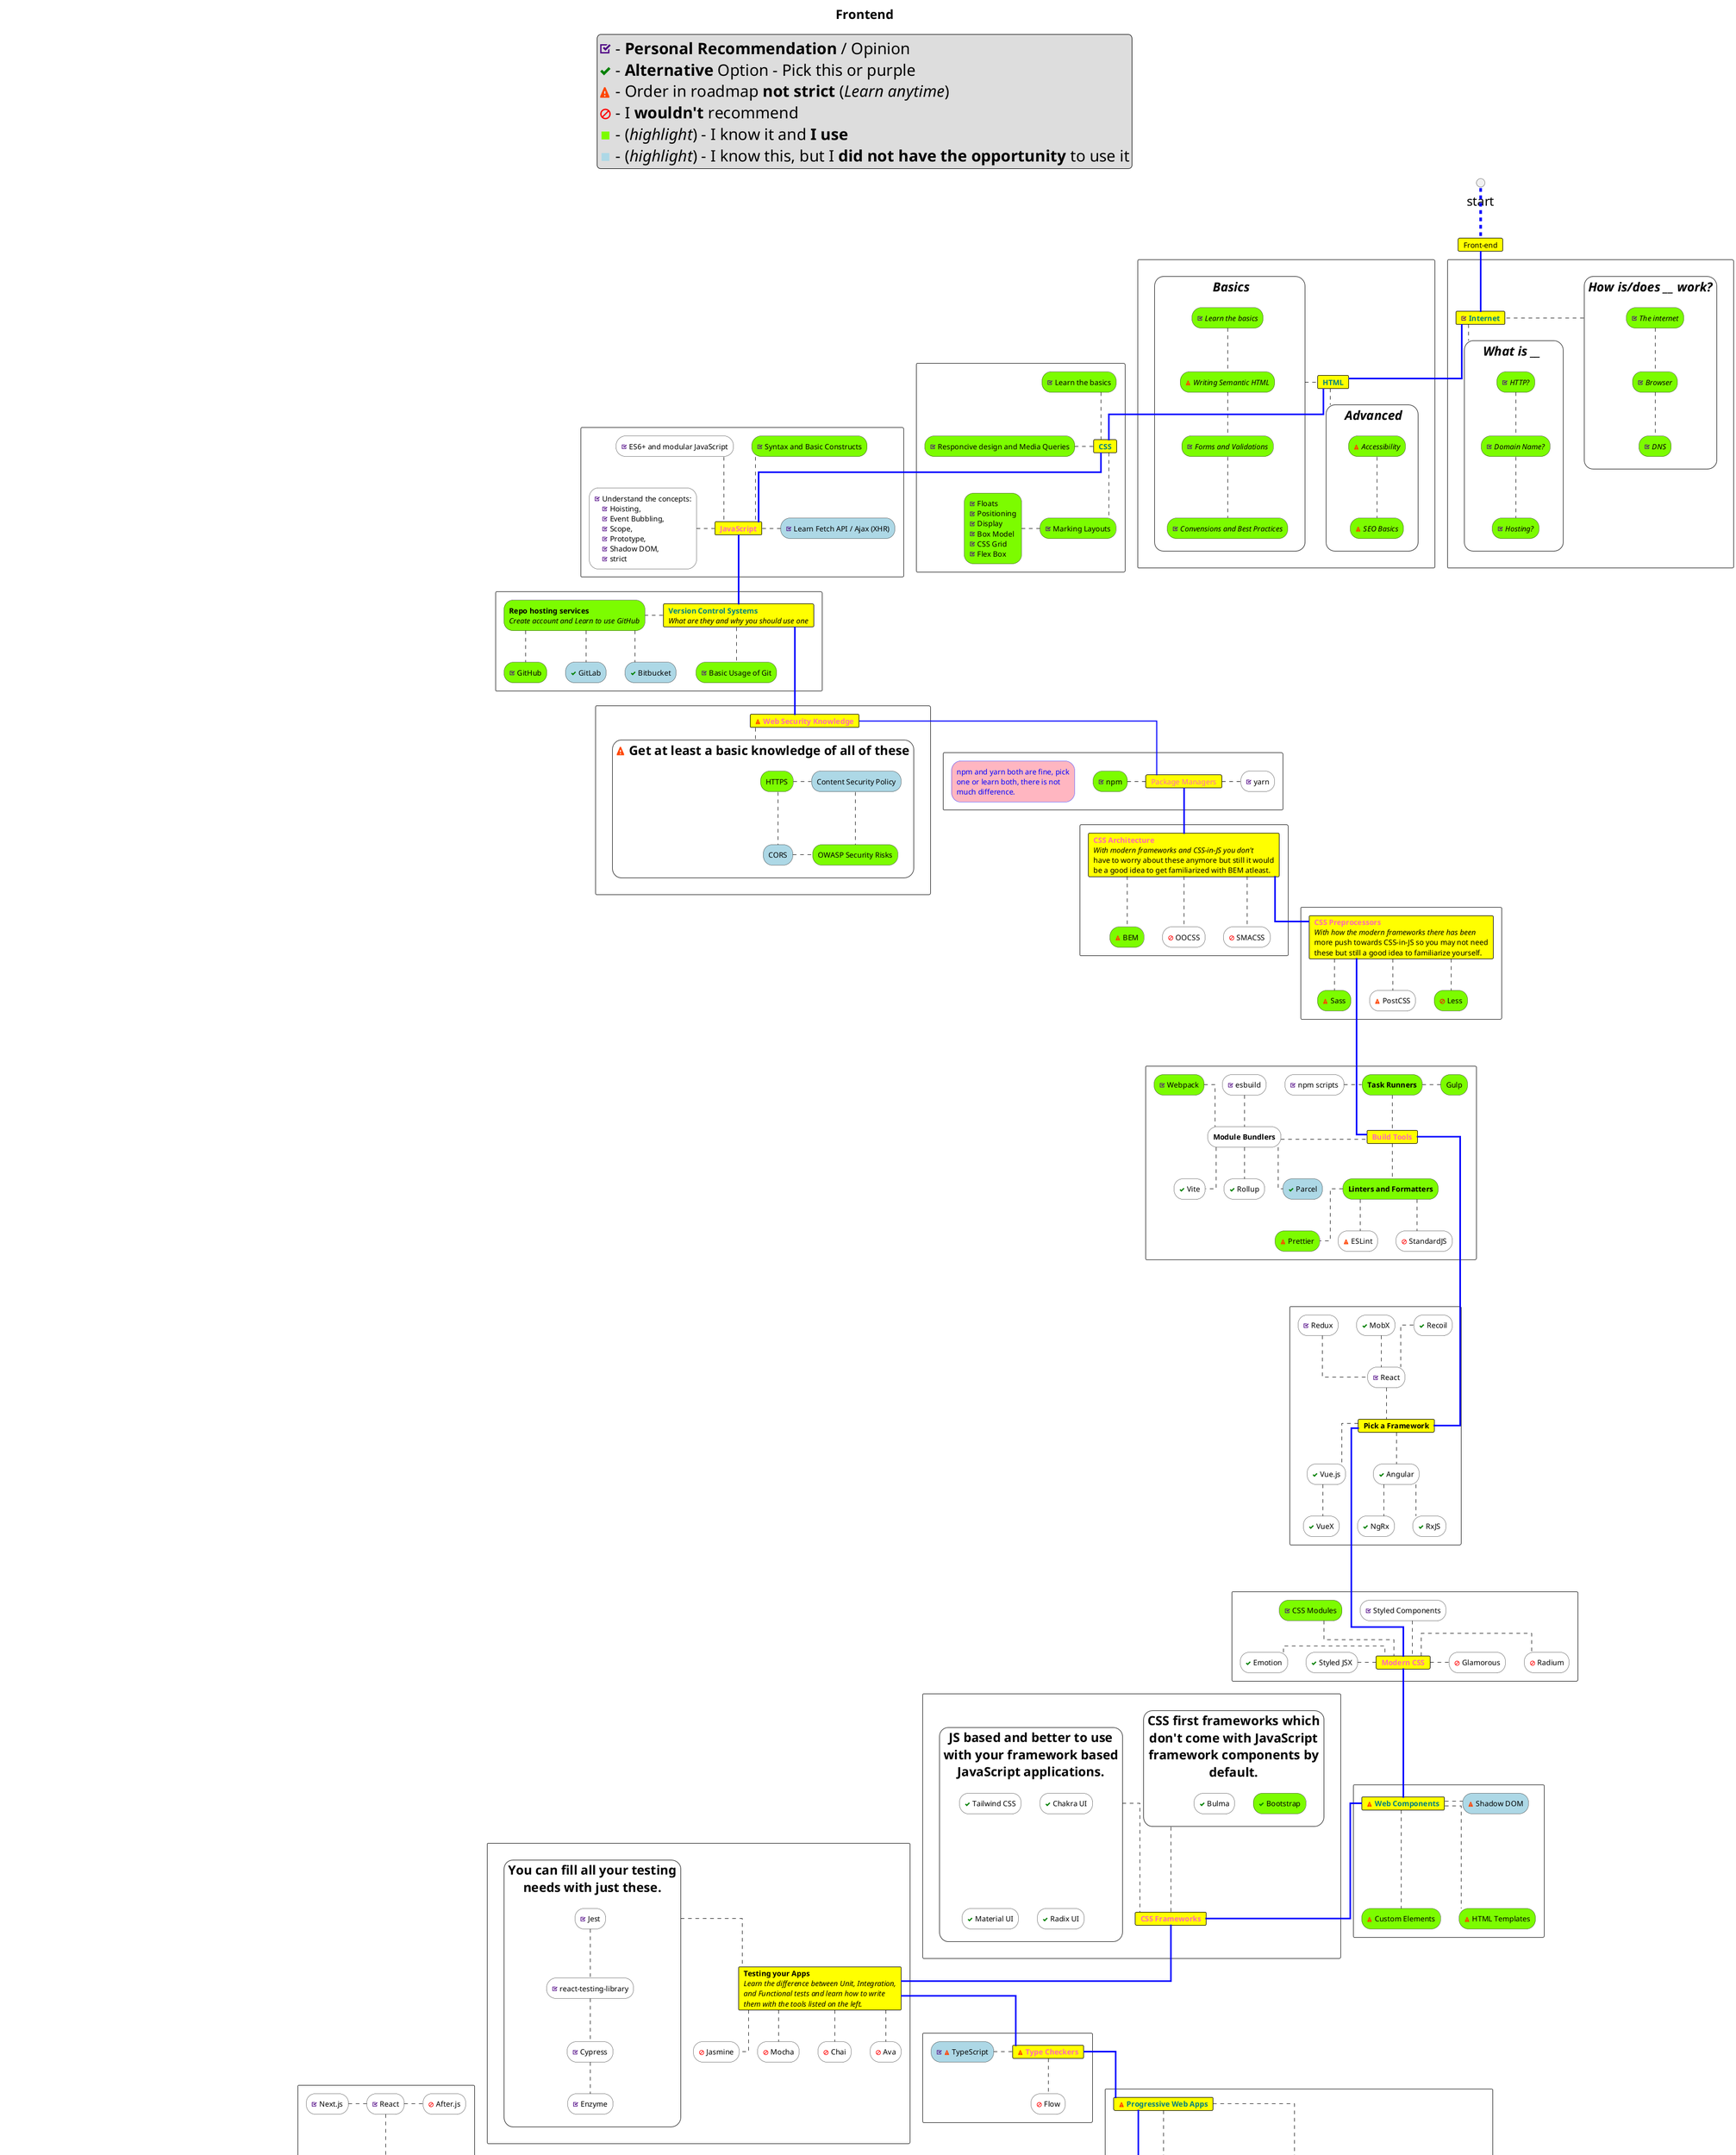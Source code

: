 @startuml hard_skills

title "Frontend"

'left to right direction
'scale 1600 width

<style>
    title {
        FontSize 24
        FontColor black
    }
    legend {
        FontSize 30
        FontColor black
    }
    card {
        BackGroundColor #Yellow
        LineThickness 1
        LineColor black
    }
    rectangle {
        BackgroundColor none
        Padding-left 10
    }
</style>

skinparam linetype polyline
skinparam linetype ortho
skinparam componentStyle rectangle
skinparam rectangle {
    roundCorner 35
}

/'salt
{+
    Password | "**** "
    [Cancel] | [ OK ]
}'/

legend top center
    <color:Indigo><&task></color> - <b>Personal Recommendation</b> / Opinion 
    <color:Green><&check></color> - <b>Alternative</b> Option - Pick this or purple
    <color:OrangeRed><&warning></color> - Order in roadmap <b>not strict</b> (<i>Learn anytime</i>)
    <color:Red><&ban></color> - I <b>wouldn't</b> recommend
    <color:LawnGreen><&media-stop></color> - (<i>highlight</i>) - I know it and <b>I use</b>
    <color:LightBlue><&media-stop></color> - (<i>highlight</i>) - I know this, but I <b>did not have the opportunity</b> to use it
end legend

card "Front-end" as FE

start -[#blue;dashed;thickness=5]- FE

component {
    card "<color:Indigo><&task></color> <b>Internet"                 as inet  #text:Teal

    rectangle "<i>What is __ " as inetw {
        rectangle "<color:Indigo><&task></color> <i>HTTP?"           as inetwp #LawnGreen
        rectangle "<color:Indigo><&task></color> <i>Domain Name?"    as inetwn #LawnGreen
        rectangle "<color:Indigo><&task></color> <i>Hosting?"        as inetwh #LawnGreen
    }
    rectangle "<i>How is/does __ work?" as ineth {
        rectangle "<color:Indigo><&task></color> <i>The internet"    as inethi #LawnGreen
        rectangle "<color:Indigo><&task></color> <i>Browser"         as inethb #LawnGreen
        rectangle "<color:Indigo><&task></color> <i>DNS"             as inethd #LawnGreen
    }
}
inetwp .. inetwn
inetwn .. inetwh

inethi .. inethb
inethb .. inethd

inet .. inetw
inet .l. ineth

FE -[#blue;thickness=3]- inet

component {
    card "<b>HTML"                                                                  as html  #text:Teal

    rectangle "<i> Basics" as htmlb {
        rectangle "<color:Indigo><&task></color> <i>Learn the basics"               as htmlbb #LawnGreen
        rectangle "<color:OrangeRed><&warning></color> <i>Writing Semantic HTML"    as htmlbw #LawnGreen
        rectangle "<color:Indigo><&task></color> <i>Forms and Validations"          as htmlbf #LawnGreen
        rectangle "<color:Indigo><&task></color> <i>Convensions and Best Practices" as htmlbc #LawnGreen
    }
    rectangle "<i> Advanced" as htmla {
        rectangle "<color:OrangeRed><&warning></color> <i>Accessibility"            as htmlaa #LawnGreen
        rectangle "<color:OrangeRed><&warning></color> <i>SEO Basics"               as htmlas #LawnGreen
    }
}
htmlbb .. htmlbw
htmlbw .. htmlbf
htmlbf .. htmlbc

htmlaa .. htmlas

html .u. htmlb
html .. htmla

inet -[#blue;thickness=3]- html

component {
    card "<b>CSS"                                                                 as css  #text:Teal

    rectangle "<color:Indigo><&task></color> Learn the basics"                    as cssb #LawnGreen

    rectangle "<color:Indigo><&task></color> Marking Layouts"                     as cssm #LawnGreen
        rectangle "\
<color:Indigo><&task></color> Floats\n\
<color:Indigo><&task></color> Positioning\n\
<color:Indigo><&task></color> Display\n\
<color:Indigo><&task></color> Box Model\n\
<color:Indigo><&task></color> CSS Grid\n\
<color:Indigo><&task></color> Flex Box"                                           as cssme #LawnGreen
    rectangle "<color:Indigo><&task></color> Responcive design and Media Queries" as cssr #LawnGreen
}
css  .u. cssb
css  .. cssm
css  .l. cssr
cssm .l. cssme

html -[#blue;thickness=3]- css

component {
    card "<b>JavaScript"                                                          as js  #text:HotPink

    rectangle "<color:Indigo><&task></color> Syntax and Basic Constructs"         as jsb #LawnGreen
    rectangle "<color:Indigo><&task></color> Learn DOM Manipulation"              as jsm #LawnGreen
    rectangle "<color:Indigo><&task></color> Learn Fetch API / Ajax (XHR)"        as jse #LightBlue
    rectangle "<color:Indigo><&task></color> ES6+ and modular JavaScript"         as jsm
    rectangle "\
<color:Indigo><&task></color> Understand the concepts:\n\
    <color:Indigo><&task></color> Hoisting,\n\
    <color:Indigo><&task></color> Event Bubbling,\n\
    <color:Indigo><&task></color> Scope,\n\
    <color:Indigo><&task></color> Prototype,\n\
    <color:Indigo><&task></color> Shadow DOM,\n\
    <color:Indigo><&task></color> strict"                                         as jsu
}
js .u. jsb
js .u. jsm
js .r. jse

js .l. jsu

css -[#blue;thickness=3]- js

component {
    card "<b><color:Teal>Version Control Systems\n\
<i>What are they and why you should use one"                     as vers
    rectangle "<color:Indigo><&task></color> Basic Usage of Git" as versu #LawnGreen
    rectangle "<b>Repo hosting services\n\
<i>Create account and Learn to use GitHub"                       as rpo   #LawnGreen
        rectangle "<color:Indigo><&task></color> GitHub"         as rpoh  #LawnGreen
        rectangle "<color:Green><&check></color> GitLab"         as rpol  #LightBlue
        rectangle "<color:Green><&check></color> Bitbucket"      as rpob  #LightBlue
}
vers .. versu

vers .r. rpo
rpoh .u. rpo
rpol .u. rpo
rpob .u. rpo

js -[#blue;thickness=3]- vers

component {
    card "<color:OrangeRed><&warning></color> <b>Web Security Knowledge" as sec    #text:HotPink
        rectangle "\
<color:OrangeRed><&warning></color> \
Get at least a basic knowledge of all of these"                          as secr {
        rectangle "CORS"                                                 as secrc  #LightBlue
        rectangle "HTTPS"                                                as secrh  #LawnGreen
        rectangle "Content Security Policy"                              as secrp  #LightBlue
        rectangle "OWASP Security Risks"                                 as secrq  #LawnGreen
    }
}
sec .. secr

secrc .u. secrh
secrh .r. secrp
secrp ..  secrq
secrq .l. secrc

vers -[#blue;thickness=3]-- sec


component {
    card "Package Managers"                        as mng  #text:HotPink

    rectangle "<color:Indigo><&task></color> npm"  as mngn #LawnGreen
    rectangle "<color:Indigo><&task></color> yarn" as mngy

    rectangle "npm and yarn both are fine, pick\n\
one or learn both, there is not\n\
much difference."                                  as mngd #LightPink;line:blue;text:blue
}
mng  .left. mngn  #black;line.dashed
mngy .left. mng   #black;line.dashed

sec -down- mng   #blue;line.bold /'thickness=3'/

component {
     card "<b><color:HotPink>CSS Architecture\n<i>\
With modern frameworks and CSS-in-JS you don't\n\
have to worry about these anymore but still it would\n\
be a good idea to get familiarized with BEM atleast."        as caka

     rectangle "<color:OrangeRed><&warning></color> BEM"     as cakab #LawnGreen
     rectangle "<color:Red><&ban></color> OOCSS"             as cakao
     rectangle "<color:Red><&ban></color> SMACSS"            as cakas
}
caka .. cakab
caka .. cakao
caka .. cakas

mng -[#blue;thickness=3]- caka

component {
     card "<b><color:HotPink>CSS Preprocessors\n<i>\
With how the modern frameworks there has been\n\
more push towards CSS-in-JS so you may not need\n\
these but still a good idea to familiarize yourself."        as cakp

     rectangle "<color:OrangeRed><&warning></color> Sass"    as cakps #LawnGreen
     rectangle "<color:OrangeRed><&warning></color> PostCSS" as cakpp
     rectangle "<color:Red><&ban></color> Less"              as cakpl #LawnGreen
}
cakp .. cakps
cakp .. cakpp
cakp .. cakpl

caka -[#blue;thickness=3]- cakp

component {
    card "<b>Build Tools"                                        as bt   #text:HotPink

    rectangle "<b>Task Runners"                                  as btt  #LawnGreen
        rectangle "<color:Indigo><&task></color> npm scripts"    as bttn
        rectangle "Gulp"                                         as bttg #LawnGreen
    rectangle "<b>Module Bundlers"                               as btm
        rectangle "<color:Indigo><&task></color> Webpack"        as btmw #LawnGreen
        rectangle "<color:Indigo><&task></color> esbuild"        as btme
        rectangle "<color:Green><&check></color> Rollup"         as btmr
        rectangle "<color:Green><&check></color> Parcel"         as btmp #LightBlue
        rectangle "<color:Green><&check></color> Vite"           as btmv
    rectangle "<b>Linters and Formatters"                        as btl  #LawnGreen
        rectangle "<color:OrangeRed><&warning></color> Prettier" as btlp #LawnGreen
        rectangle "<color:OrangeRed><&warning></color> ESLint"   as btle
        rectangle "<color:Red><&ban></color> StandardJS"         as btls
}
btt .l. bttn
btt .r. bttg

btm .u. btmw
btm .u. btme
btm .. btmr
btm .. btmp
btm .. btmv

btl .. btlp
btl .. btle
btl .. btls

bt .u. btt
bt .l. btm
bt .. btl

cakp -[#blue;thickness=3]---- bt

component {
    card "<b>Pick a Framework"                            as pic

    rectangle "<color:Indigo><&task></color> React"       as picr
        rectangle "<color:Indigo><&task></color> Redux"   as picrr
        rectangle "<color:Green><&check></color> MobX"    as picrm
        rectangle "<color:Green><&check></color> Recoil"  as picrc
    rectangle "<color:Green><&check></color> Angular"     as pica
        rectangle "<color:Green><&check></color> RxJS"    as picar
        rectangle "<color:Green><&check></color> NgRx"    as pican
    rectangle "<color:Green><&check></color> Vue.js"      as picv
        rectangle "<color:Green><&check></color> VueX"    as picvx
}
picr .u. picrr
picr .u. picrm
picr .u. picrc

pica .. picar
pica .. pican

picv .. picvx

pic .u. picr
pic ..  pica
pic ..  picv

bt -[#blue;thickness=3]------ pic

component {
    card "<b>Modern CSS"                                        as cakm  #text:HotPink

    rectangle "<color:Indigo><&task></color> Styled Components" as cakms
    rectangle "<color:Indigo><&task></color> CSS Modules"       as cakmm #LawnGreen
    rectangle "<color:Green><&check></color> Styled JSX"        as cakmj
    rectangle "<color:Green><&check></color> Emotion"           as cakme
    rectangle "<color:Red><&ban></color> Radium"                as cakmr
    rectangle "<color:Red><&ban></color> Glamorous"             as cakmg
}
cakm .u. cakms
cakm .u. cakmm
cakm .l.  cakmj
cakm .l.  cakme
cakm .r.  cakmr
cakm .r.  cakmg

pic -[#blue;thickness=3]----- cakm

component {
    card "<color:OrangeRed><&warning></color> <b>Web Components"    as web  #text:Teal

    rectangle "<color:OrangeRed><&warning></color> HTML Templates"  as webh #LawnGreen
    rectangle "<color:OrangeRed><&warning></color> Custom Elements" as webc #LawnGreen
    rectangle "<color:OrangeRed><&warning></color> Shadow DOM"      as webs #LightBlue
}
web .. webh
web .. webc
web .r. webs

cakm -[#blue;thickness=3]- web

component {
    card "<b>CSS Frameworks"                                   as cakf  #text:HotPink

    rectangle "CSS first frameworks which\n\
don't come with JavaScript\n\
framework components by\n\
default."                                                      as cakff {
        rectangle "<color:Green><&check></color> Bootstrap"    as cakffb  #LawnGreen
        rectangle "<color:Green><&check></color> Bulma"        as cakffu
    }
    rectangle "JS based and better to use\n\
with your framework based\n\
JavaScript applications."                                      as cakfr {
        rectangle "<color:Green><&check></color> Tailwind CSS" as cakfrt
        rectangle "<color:Green><&check></color> Chakra UI"    as cakfrc
        rectangle "<color:Green><&check></color> Material UI"  as cakfrm
        rectangle "<color:Green><&check></color> Radix UI"     as cakfrr
    }
}
cakf .u. cakff
cakfr .. cakf

web -[#blue;thickness=3]- cakf

component {
    card "<b>Testing your Apps\n\
<i>Learn the difference between Unit, Integration,\n\
<i>and Functional tests and learn how to write\n\
<i>them with the tools listed on the left."                                 as tst

    rectangle "<color:Red><&ban></color> Mocha"                             as tstm
    rectangle "<color:Red><&ban></color> Chai"                              as tstc
    rectangle "<color:Red><&ban></color> Ava"                               as tsta
    rectangle "<color:Red><&ban></color> Jasmine"                           as tstj
    rectangle "You can fill all your testing\n\
needs with just these."                                                     as tste {
        rectangle "<color:Indigo><&task></color> Jest"                      as tstej
        rectangle "<color:Indigo><&task></color> react-testing-library"     as tster
        rectangle "<color:Indigo><&task></color> Cypress"                   as tstec
        rectangle "<color:Indigo><&task></color> Enzyme"                    as tstee
    }
}
tst .. tstm
tst .. tstc
tst .. tsta
tst .. tstj

tst .u. tste

tstej .. tster
tster .. tstec
tstec .. tstee

cakf -[#blue;thickness=3]- tst

component {
    card "<color:OrangeRed><&warning></color> <b>Type Checkers"                              as chk #text:HotPink

    rectangle "<color:Indigo><&task></color> <color:OrangeRed><&warning></color> TypeScript" as chkt #LightBlue
    rectangle "<color:Red><&ban></color> Flow"                                               as chkf
}
chk .l. chkt
chk .. chkf

tst -[#blue;thickness=3]- chk

component {
    card "<color:OrangeRed><&warning></color> <b>Progressive Web Apps" as pwa #text:Teal

    rectangle "<color:OrangeRed><&warning></color> \
Learn different Web\n\
APIs used in PWAs"                                                     as pwad {
        rectangle "Storage"                                            as pwadg #LightBlue
        rectangle "Web Sockets"                                        as pwadw #LawnGreen
        rectangle "Service Workers"                                    as pwads #LawnGreen
        rectangle "Location"                                           as pwadl #LightBlue
        rectangle "Notifications"                                      as pwadn #LightBlue
        rectangle "Device Orientation"                                 as pwadd #LightBlue
        rectangle "Payments"                                           as pwadp #LightBlue
        rectangle "Credentials"                                        as pwadc #LawnGreen
    }
    rectangle "<color:OrangeRed><&warning></color> \
Calculating, Measuring\n\
and improving performance"                                             as pwam {
         rectangle "PRPL Pattern"                                      as pwamp
         rectangle "RAIL Model"                                        as pwamr
         rectangle "Performance Metrics"                               as pwamm #LightBlue
         rectangle "Using Lighthouse"                                  as pwaml
         rectangle "Using DevTools"                                    as pwamd #LightBlue
    }
}
pwadg .. pwadw
pwadw .. pwads
pwads .. pwadl
pwadl .. pwadn
pwadn .. pwadd
pwadd .. pwadp
pwadp .. pwadc

pwamp .. pwamr
pwamr .. pwamm
pwamm .. pwaml
pwaml .. pwamd

pwa .. pwad
pwa .. pwam

chk -[#blue;thickness=3]- pwa

component {
    card "<color:OrangeRed><&warning></color> <b>Server Side Rendering (SSR)" as ssr

    rectangle "<color:Indigo><&task></color> React"                           as ssrr
    rectangle "<color:Indigo><&task></color> Next.js"                         as ssrrn
    rectangle "<color:Red><&ban></color> After.js"                            as ssrra

    rectangle "<color:Green><&check></color> Angular"                         as ssra
    rectangle "<color:Green><&check></color> Universal"                       as ssrau

    rectangle "<color:Green><&check></color> Vue.js"                          as ssrv
    rectangle "<color:Green><&check></color> Nuxt.js"                         as ssrvn
}
ssrr .l. ssrrn
ssrr .r. ssrra

ssra .. ssrau
ssrv .. ssrvn

ssr .u. ssrr
ssr .. ssra
ssr .. ssrv

pwa -[#blue;thickness=3]- ssr

component {
    card "<color:OrangeRed><&warning></color> <b>GraphQL"   as gql  #text:HotPink

    rectangle "<color:Indigo><&task></color> Apollo"        as gqla
    rectangle "<color:Green><&check></color> Relay Modern"  as gqlr
}
gql .. gqla
gql .. gqlr

ssr -[#blue;thickness=3]- gql

component {
    card "<color:OrangeRed><&warning></color> <b>Static Site Generators" as ssg

    rectangle "<color:Indigo><&task></color> Next.js"                    as ssgn
    rectangle "<color:Indigo><&task></color> GatsbyJS"                   as ssgg
    rectangle "<color:Green><&check></color> Nuxt.js"                    as ssgu
    rectangle "<color:Green><&check></color> Vuepress"                   as ssgv
    rectangle "<color:Green><&check></color> Jekyll"                     as ssgj
    rectangle "<color:Green><&check></color> Hugo"                       as ssgh
    rectangle "<color:Green><&check></color> Gridsome"                   as ssgs
    rectangle "<color:Green><&check></color> Eleventy"                   as ssge
}
ssg .u. ssgn
ssg .u. ssgg
ssg .u. ssgu
ssg .. ssgv
ssg .u. ssgj
ssg .. ssgh
ssg .. ssgs
ssg .. ssge

gql -[#blue;thickness=3]- ssg

component {
    card "<color:OrangeRed><&warning></color> <b>Mobile Applications" as ma

    rectangle "<color:Indigo><&task></color> React Native"            as mar
    rectangle "NativeScript"                                          as man
    rectangle "Flutter"                                               as maf
    rectangle "Ionic"                                                 as mai
}

ma .u. mar
ma .. man
ma .u. maf
ma .. mai

ssg -[#blue;thickness=3]- ma

component {
    card "<color:OrangeRed><&warning></color> <b>Desktop Applications" as dsk

    rectangle "<color:Indigo><&task></color> Electron"                 as dske
    rectangle "<color:Red><&ban></color> Carlo"                        as dskc
    rectangle "<color:Red><&ban></color> Proton Native"                as dskp
}
dsk .u. dske
dsk .. dskc
dsk .. dskp

ma -[#blue;thickness=3]- dsk

card "<color:OrangeRed><&warning></color> <b>Web Assembly" as wa

rectangle "Web Assembly or WASM is the binary instructions generated from\n\
higher level languages such as Go, C, C++ or Rust. It is faster than\n\
JavaScript and WASM 1.0 has already shipped in the major browsers.\n\
W3C accepted it as an official standard at the end of 2019. It will still\n\
take quite some time to go mainstream though." as wad

wa <.r. wad

dsk -[#blue;thickness=3]- wa

card "Keep Learning" as KL

wa -[#blue;thickness=3]- KL
KL -[#blue;dashed;thickness=5]- end


@enduml
